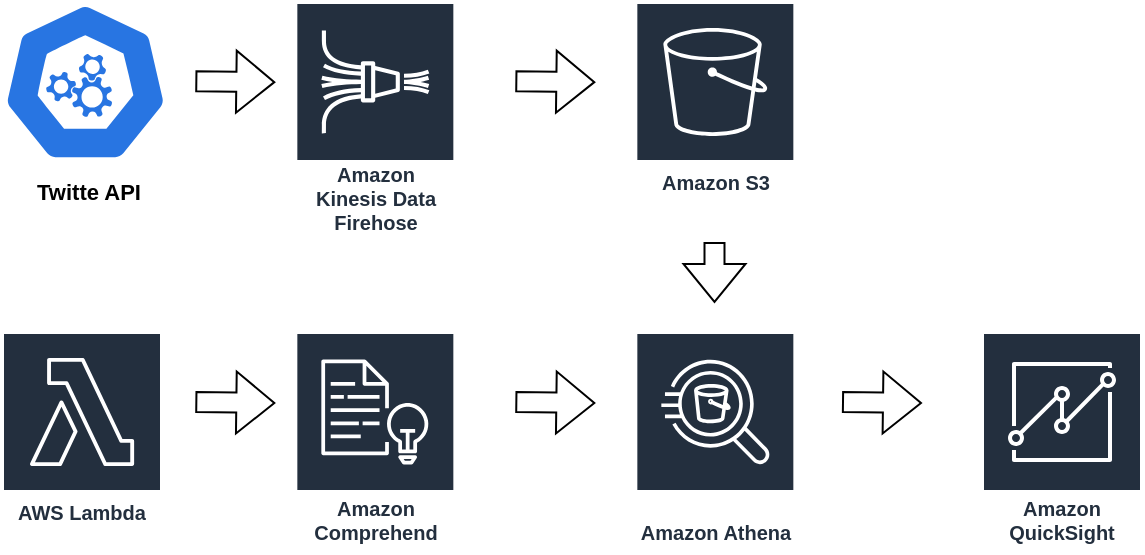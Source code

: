 <mxfile version="26.0.16">
  <diagram name="Page-1" id="8MVhVEvCVlKNY1j3CH9L">
    <mxGraphModel dx="780" dy="496" grid="1" gridSize="10" guides="1" tooltips="1" connect="1" arrows="1" fold="1" page="1" pageScale="1" pageWidth="850" pageHeight="1100" math="0" shadow="0">
      <root>
        <mxCell id="0" />
        <mxCell id="1" parent="0" />
        <mxCell id="CVX9FehLTfT39aEjHm-I-1" value="" style="aspect=fixed;sketch=0;html=1;dashed=0;whitespace=wrap;verticalLabelPosition=bottom;verticalAlign=top;fillColor=#2875E2;strokeColor=#ffffff;points=[[0.005,0.63,0],[0.1,0.2,0],[0.9,0.2,0],[0.5,0,0],[0.995,0.63,0],[0.72,0.99,0],[0.5,1,0],[0.28,0.99,0]];shape=mxgraph.kubernetes.icon2;prIcon=api" vertex="1" parent="1">
          <mxGeometry x="70" y="150" width="83.33" height="80" as="geometry" />
        </mxCell>
        <mxCell id="CVX9FehLTfT39aEjHm-I-2" value="" style="shape=flexArrow;endArrow=classic;html=1;rounded=0;" edge="1" parent="1">
          <mxGeometry width="50" height="50" relative="1" as="geometry">
            <mxPoint x="166.67" y="189.58" as="sourcePoint" />
            <mxPoint x="206.67" y="190.08" as="targetPoint" />
          </mxGeometry>
        </mxCell>
        <mxCell id="CVX9FehLTfT39aEjHm-I-5" value="Amazon S3" style="sketch=0;outlineConnect=0;fontColor=#232F3E;gradientColor=none;strokeColor=#ffffff;fillColor=#232F3E;dashed=0;verticalLabelPosition=middle;verticalAlign=bottom;align=center;html=1;whiteSpace=wrap;fontSize=10;fontStyle=1;spacing=3;shape=mxgraph.aws4.productIcon;prIcon=mxgraph.aws4.s3;" vertex="1" parent="1">
          <mxGeometry x="386.67" y="150" width="80" height="100" as="geometry" />
        </mxCell>
        <mxCell id="CVX9FehLTfT39aEjHm-I-6" value="" style="shape=flexArrow;endArrow=classic;html=1;rounded=0;" edge="1" parent="1">
          <mxGeometry width="50" height="50" relative="1" as="geometry">
            <mxPoint x="326.67" y="189.58" as="sourcePoint" />
            <mxPoint x="366.67" y="190.08" as="targetPoint" />
          </mxGeometry>
        </mxCell>
        <mxCell id="CVX9FehLTfT39aEjHm-I-7" value="Amazon Athena" style="sketch=0;outlineConnect=0;fontColor=#232F3E;gradientColor=none;strokeColor=#ffffff;fillColor=#232F3E;dashed=0;verticalLabelPosition=middle;verticalAlign=bottom;align=center;html=1;whiteSpace=wrap;fontSize=10;fontStyle=1;spacing=3;shape=mxgraph.aws4.productIcon;prIcon=mxgraph.aws4.athena;" vertex="1" parent="1">
          <mxGeometry x="386.67" y="315" width="80" height="110" as="geometry" />
        </mxCell>
        <mxCell id="CVX9FehLTfT39aEjHm-I-8" value="" style="shape=flexArrow;endArrow=classic;html=1;rounded=0;" edge="1" parent="1">
          <mxGeometry width="50" height="50" relative="1" as="geometry">
            <mxPoint x="426.25" y="270" as="sourcePoint" />
            <mxPoint x="426.25" y="300.5" as="targetPoint" />
          </mxGeometry>
        </mxCell>
        <mxCell id="CVX9FehLTfT39aEjHm-I-9" value="AWS Lambda" style="sketch=0;outlineConnect=0;fontColor=#232F3E;gradientColor=none;strokeColor=#ffffff;fillColor=#232F3E;dashed=0;verticalLabelPosition=middle;verticalAlign=bottom;align=center;html=1;whiteSpace=wrap;fontSize=10;fontStyle=1;spacing=3;shape=mxgraph.aws4.productIcon;prIcon=mxgraph.aws4.lambda;" vertex="1" parent="1">
          <mxGeometry x="70.0" y="315" width="80" height="100" as="geometry" />
        </mxCell>
        <mxCell id="CVX9FehLTfT39aEjHm-I-10" value="Amazon Kinesis Data Firehose" style="sketch=0;outlineConnect=0;fontColor=#232F3E;gradientColor=none;strokeColor=#ffffff;fillColor=#232F3E;dashed=0;verticalLabelPosition=middle;verticalAlign=bottom;align=center;html=1;whiteSpace=wrap;fontSize=10;fontStyle=1;spacing=3;shape=mxgraph.aws4.productIcon;prIcon=mxgraph.aws4.kinesis_data_firehose;" vertex="1" parent="1">
          <mxGeometry x="216.67" y="150" width="80" height="120" as="geometry" />
        </mxCell>
        <mxCell id="CVX9FehLTfT39aEjHm-I-11" value="Amazon Comprehend" style="sketch=0;outlineConnect=0;fontColor=#232F3E;gradientColor=none;strokeColor=#ffffff;fillColor=#232F3E;dashed=0;verticalLabelPosition=middle;verticalAlign=bottom;align=center;html=1;whiteSpace=wrap;fontSize=10;fontStyle=1;spacing=3;shape=mxgraph.aws4.productIcon;prIcon=mxgraph.aws4.comprehend;" vertex="1" parent="1">
          <mxGeometry x="216.67" y="315" width="80" height="110" as="geometry" />
        </mxCell>
        <mxCell id="CVX9FehLTfT39aEjHm-I-12" value="" style="shape=flexArrow;endArrow=classic;html=1;rounded=0;" edge="1" parent="1">
          <mxGeometry width="50" height="50" relative="1" as="geometry">
            <mxPoint x="326.67" y="350" as="sourcePoint" />
            <mxPoint x="366.67" y="350.5" as="targetPoint" />
          </mxGeometry>
        </mxCell>
        <mxCell id="CVX9FehLTfT39aEjHm-I-13" value="" style="shape=flexArrow;endArrow=classic;html=1;rounded=0;" edge="1" parent="1">
          <mxGeometry width="50" height="50" relative="1" as="geometry">
            <mxPoint x="166.67" y="350" as="sourcePoint" />
            <mxPoint x="206.67" y="350.5" as="targetPoint" />
          </mxGeometry>
        </mxCell>
        <mxCell id="CVX9FehLTfT39aEjHm-I-14" value="Amazon QuickSight" style="sketch=0;outlineConnect=0;fontColor=#232F3E;gradientColor=none;strokeColor=#ffffff;fillColor=#232F3E;dashed=0;verticalLabelPosition=middle;verticalAlign=bottom;align=center;html=1;whiteSpace=wrap;fontSize=10;fontStyle=1;spacing=3;shape=mxgraph.aws4.productIcon;prIcon=mxgraph.aws4.quicksight;" vertex="1" parent="1">
          <mxGeometry x="560" y="315" width="80" height="110" as="geometry" />
        </mxCell>
        <mxCell id="CVX9FehLTfT39aEjHm-I-16" value="" style="shape=flexArrow;endArrow=classic;html=1;rounded=0;" edge="1" parent="1">
          <mxGeometry width="50" height="50" relative="1" as="geometry">
            <mxPoint x="490" y="350" as="sourcePoint" />
            <mxPoint x="530" y="350.5" as="targetPoint" />
          </mxGeometry>
        </mxCell>
        <mxCell id="CVX9FehLTfT39aEjHm-I-17" value="&lt;b&gt;&lt;font style=&quot;font-size: 11px;&quot;&gt;Twitte API&lt;/font&gt;&lt;/b&gt;" style="text;html=1;align=center;verticalAlign=middle;resizable=0;points=[];autosize=1;strokeColor=none;fillColor=none;" vertex="1" parent="1">
          <mxGeometry x="73.33" y="230" width="80" height="30" as="geometry" />
        </mxCell>
      </root>
    </mxGraphModel>
  </diagram>
</mxfile>
